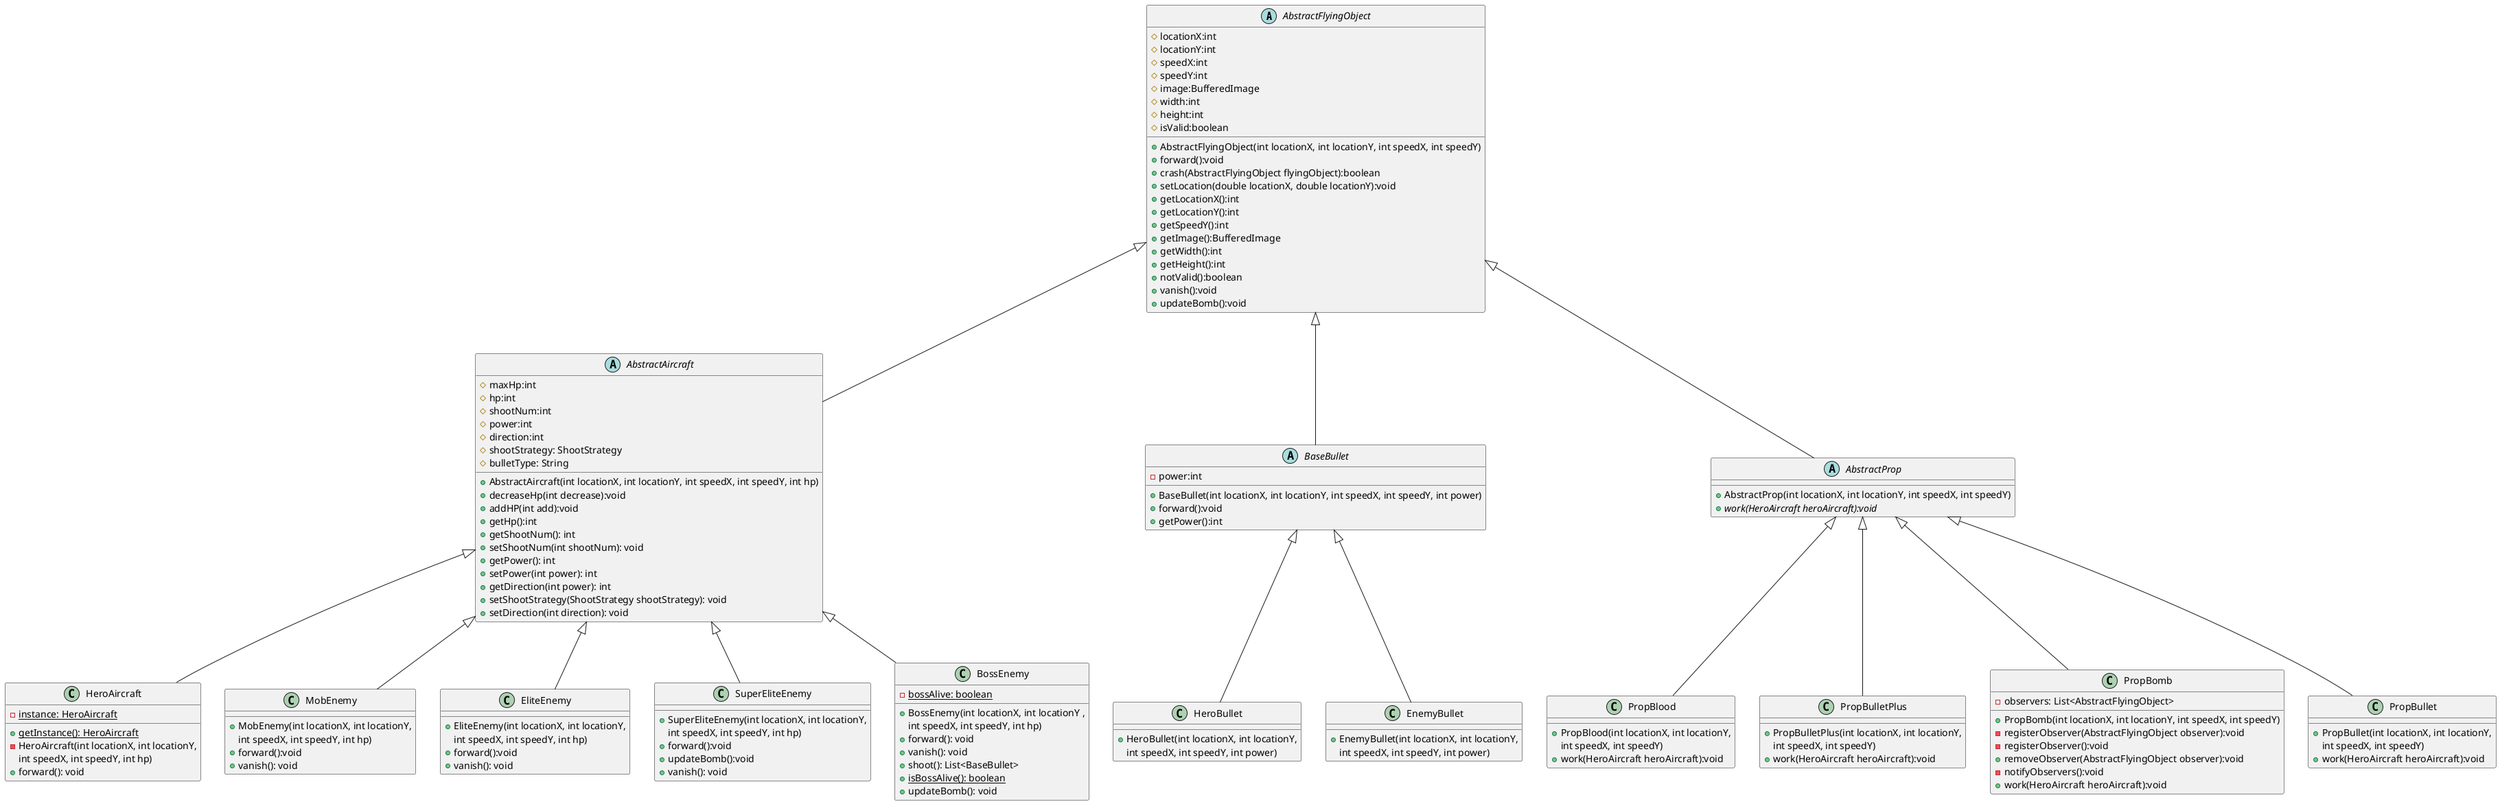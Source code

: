 @startuml
'https://plantuml.com/class-diagram

abstract class AbstractFlyingObject
{
    # locationX:int
    # locationY:int
    # speedX:int
    # speedY:int
    # image:BufferedImage
    # width:int
    # height:int
    # isValid:boolean

    + AbstractFlyingObject(int locationX, int locationY, int speedX, int speedY)
    + forward():void
    + crash(AbstractFlyingObject flyingObject):boolean
    + setLocation(double locationX, double locationY):void
    + getLocationX():int
    + getLocationY():int
    + getSpeedY():int
    + getImage():BufferedImage
    + getWidth():int
    + getHeight():int
    + notValid():boolean
    + vanish():void
    + updateBomb():void
}
abstract class AbstractAircraft
{
	# maxHp:int
    # hp:int
    # shootNum:int
    # power:int
    # direction:int
    # shootStrategy: ShootStrategy
    # bulletType: String
    + AbstractAircraft(int locationX, int locationY, int speedX, int speedY, int hp)
    + decreaseHp(int decrease):void
    + addHP(int add):void
    + getHp():int
    + getShootNum(): int
    + setShootNum(int shootNum): void
    + getPower(): int
    + setPower(int power): int
    + getDirection(int power): int
    + setShootStrategy(ShootStrategy shootStrategy): void
    + setDirection(int direction): void

 }

class HeroAircraft {
  - {static}instance: HeroAircraft
  + {static} getInstance(): HeroAircraft
  - HeroAircraft(int locationX, int locationY,
   int speedX, int speedY, int hp)
  + forward(): void
}


AbstractAircraft <|-- HeroAircraft

class MobEnemy {
    + MobEnemy(int locationX, int locationY,
    int speedX, int speedY, int hp)
    + forward():void
    + vanish(): void

}
AbstractAircraft <|-- MobEnemy

class EliteEnemy {

    + EliteEnemy(int locationX, int locationY,
    int speedX, int speedY, int hp)
    + forward():void
    + vanish(): void

}
AbstractAircraft <|-- EliteEnemy
class SuperEliteEnemy {
    + SuperEliteEnemy(int locationX, int locationY,
    int speedX, int speedY, int hp)
    + forward():void
    + updateBomb():void
    + vanish(): void

}
AbstractAircraft <|-- SuperEliteEnemy
class BossEnemy {
    - {static} bossAlive: boolean

    + BossEnemy(int locationX, int locationY ,
    int speedX, int speedY, int hp)
    + forward(): void
    + vanish(): void
    + shoot(): List<BaseBullet>
    + {static} isBossAlive(): boolean
    + updateBomb(): void
}
AbstractAircraft <|-- BossEnemy


abstract class BaseBullet
{
    - power:int
    + BaseBullet(int locationX, int locationY, int speedX, int speedY, int power)
    + forward():void
	+ getPower():int
}

class HeroBullet {
    + HeroBullet(int locationX, int locationY,
     int speedX, int speedY, int power)
}

class EnemyBullet {
    + EnemyBullet(int locationX, int locationY,
     int speedX, int speedY, int power)
}

BaseBullet <|-- HeroBullet
BaseBullet <|-- EnemyBullet

AbstractFlyingObject <|-- AbstractAircraft
AbstractFlyingObject <|-- BaseBullet

Abstract class AbstractProp
{
    + AbstractProp(int locationX, int locationY, int speedX, int speedY)
    + {abstract} work(HeroAircraft heroAircraft):void
}
class PropBlood {
    + PropBlood(int locationX, int locationY,
    int speedX, int speedY)
    + work(HeroAircraft heroAircraft):void
}
class PropBulletPlus {
    + PropBulletPlus(int locationX, int locationY,
    int speedX, int speedY)
    + work(HeroAircraft heroAircraft):void
}
class PropBomb {
- observers: List<AbstractFlyingObject>
+ PropBomb(int locationX, int locationY, int speedX, int speedY)
- registerObserver(AbstractFlyingObject observer):void
- registerObserver():void
+ removeObserver(AbstractFlyingObject observer):void
- notifyObservers():void
+ work(HeroAircraft heroAircraft):void
}
class PropBullet {
    + PropBullet(int locationX, int locationY,
    int speedX, int speedY)
    + work(HeroAircraft heroAircraft):void
}
AbstractProp <|-- PropBlood
AbstractProp <|-- PropBomb
AbstractProp <|-- PropBulletPlus
AbstractProp <|-- PropBullet
AbstractFlyingObject <|-- AbstractProp



@enduml